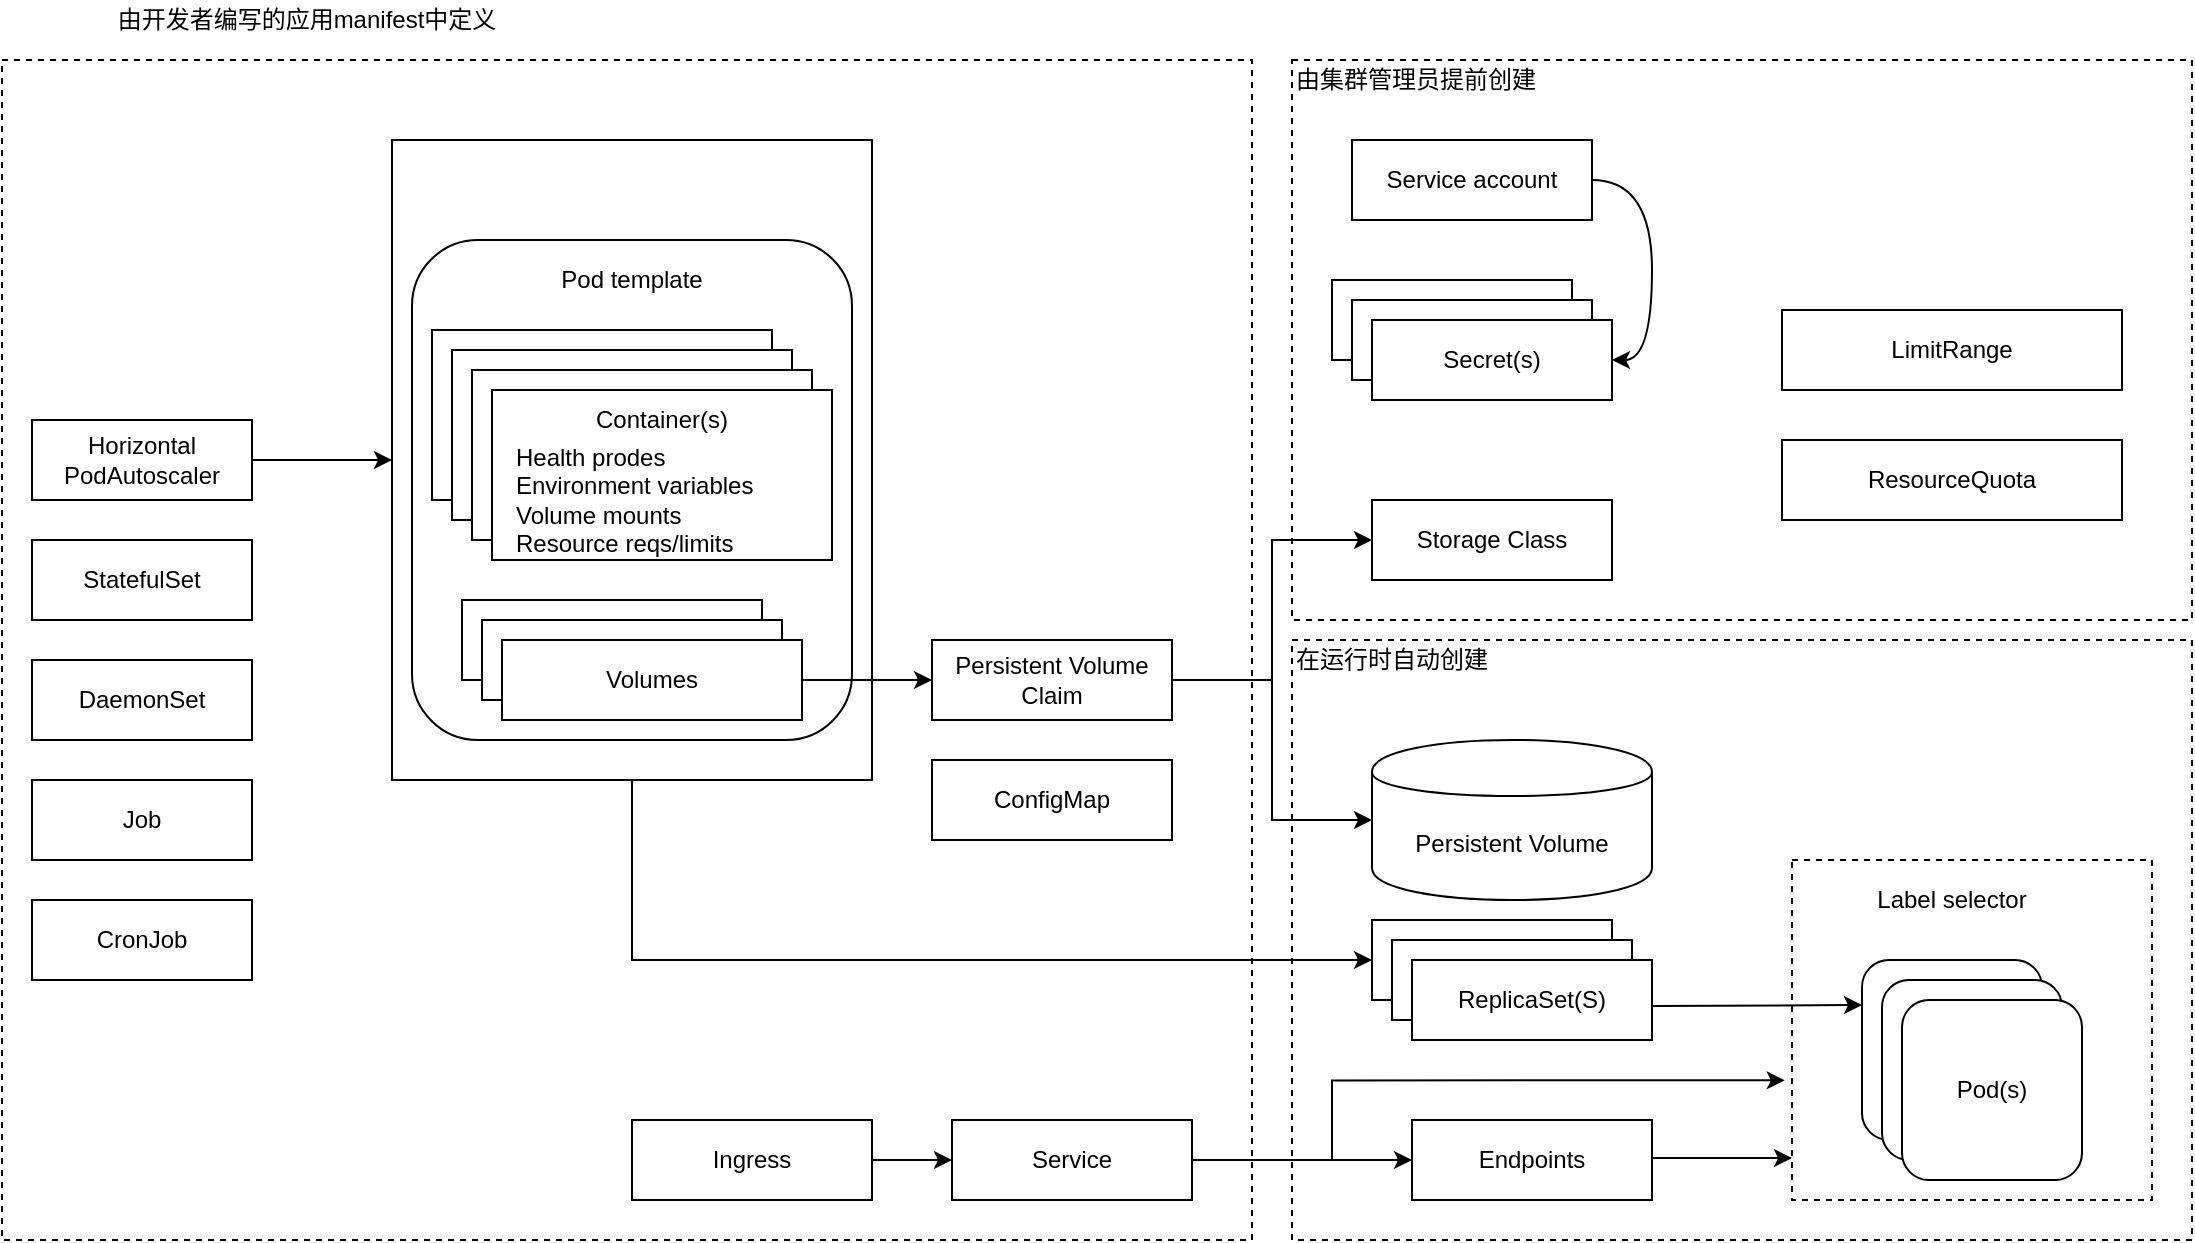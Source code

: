 <mxfile version="12.6.5" type="device"><diagram id="GycBL6iJrtfOn8SYtZlq" name="Page-1"><mxGraphModel dx="1038" dy="3907" grid="1" gridSize="10" guides="1" tooltips="1" connect="1" arrows="1" fold="1" page="1" pageScale="1" pageWidth="2339" pageHeight="3300" math="0" shadow="0"><root><mxCell id="0"/><mxCell id="1" parent="0"/><mxCell id="B5Xn-k9CPQei8lkhTBIy-53" value="" style="rounded=0;whiteSpace=wrap;html=1;align=left;dashed=1;" vertex="1" parent="1"><mxGeometry x="720" y="-110" width="450" height="280" as="geometry"/></mxCell><mxCell id="B5Xn-k9CPQei8lkhTBIy-31" value="" style="rounded=0;whiteSpace=wrap;html=1;align=left;dashed=1;" vertex="1" parent="1"><mxGeometry x="720" y="180" width="450" height="300" as="geometry"/></mxCell><mxCell id="B5Xn-k9CPQei8lkhTBIy-24" value="" style="rounded=0;whiteSpace=wrap;html=1;align=left;dashed=1;" vertex="1" parent="1"><mxGeometry x="75" y="-110" width="625" height="590" as="geometry"/></mxCell><mxCell id="B5Xn-k9CPQei8lkhTBIy-22" style="edgeStyle=orthogonalEdgeStyle;rounded=0;orthogonalLoop=1;jettySize=auto;html=1;entryX=0;entryY=0.5;entryDx=0;entryDy=0;" edge="1" parent="1" source="B5Xn-k9CPQei8lkhTBIy-1" target="B5Xn-k9CPQei8lkhTBIy-6"><mxGeometry relative="1" as="geometry"/></mxCell><mxCell id="B5Xn-k9CPQei8lkhTBIy-1" value="Horizontal PodAutoscaler" style="rounded=0;whiteSpace=wrap;html=1;" vertex="1" parent="1"><mxGeometry x="90" y="70" width="110" height="40" as="geometry"/></mxCell><mxCell id="B5Xn-k9CPQei8lkhTBIy-2" value="StatefulSet" style="rounded=0;whiteSpace=wrap;html=1;" vertex="1" parent="1"><mxGeometry x="90" y="130" width="110" height="40" as="geometry"/></mxCell><mxCell id="B5Xn-k9CPQei8lkhTBIy-3" value="DaemonSet" style="rounded=0;whiteSpace=wrap;html=1;" vertex="1" parent="1"><mxGeometry x="90" y="190" width="110" height="40" as="geometry"/></mxCell><mxCell id="B5Xn-k9CPQei8lkhTBIy-4" value="Job" style="rounded=0;whiteSpace=wrap;html=1;" vertex="1" parent="1"><mxGeometry x="90" y="250" width="110" height="40" as="geometry"/></mxCell><mxCell id="B5Xn-k9CPQei8lkhTBIy-5" value="CronJob" style="rounded=0;whiteSpace=wrap;html=1;" vertex="1" parent="1"><mxGeometry x="90" y="310" width="110" height="40" as="geometry"/></mxCell><mxCell id="B5Xn-k9CPQei8lkhTBIy-47" style="edgeStyle=orthogonalEdgeStyle;rounded=0;orthogonalLoop=1;jettySize=auto;html=1;entryX=0;entryY=0.5;entryDx=0;entryDy=0;" edge="1" parent="1" source="B5Xn-k9CPQei8lkhTBIy-6" target="B5Xn-k9CPQei8lkhTBIy-33"><mxGeometry relative="1" as="geometry"><Array as="points"><mxPoint x="390" y="340"/></Array></mxGeometry></mxCell><mxCell id="B5Xn-k9CPQei8lkhTBIy-6" value="" style="rounded=0;whiteSpace=wrap;html=1;" vertex="1" parent="1"><mxGeometry x="270" y="-70" width="240" height="320" as="geometry"/></mxCell><mxCell id="B5Xn-k9CPQei8lkhTBIy-7" value="" style="rounded=1;whiteSpace=wrap;html=1;" vertex="1" parent="1"><mxGeometry x="280" y="-20" width="220" height="250" as="geometry"/></mxCell><mxCell id="B5Xn-k9CPQei8lkhTBIy-8" value="Pod template" style="text;html=1;strokeColor=none;fillColor=none;align=center;verticalAlign=middle;whiteSpace=wrap;rounded=0;" vertex="1" parent="1"><mxGeometry x="340" y="-10" width="100" height="20" as="geometry"/></mxCell><mxCell id="B5Xn-k9CPQei8lkhTBIy-9" value="" style="rounded=0;whiteSpace=wrap;html=1;" vertex="1" parent="1"><mxGeometry x="290" y="25" width="170" height="85" as="geometry"/></mxCell><mxCell id="B5Xn-k9CPQei8lkhTBIy-13" value="" style="rounded=0;whiteSpace=wrap;html=1;" vertex="1" parent="1"><mxGeometry x="300" y="35" width="170" height="85" as="geometry"/></mxCell><mxCell id="B5Xn-k9CPQei8lkhTBIy-14" value="" style="rounded=0;whiteSpace=wrap;html=1;" vertex="1" parent="1"><mxGeometry x="310" y="45" width="170" height="85" as="geometry"/></mxCell><mxCell id="B5Xn-k9CPQei8lkhTBIy-16" value="" style="rounded=0;whiteSpace=wrap;html=1;" vertex="1" parent="1"><mxGeometry x="320" y="55" width="170" height="85" as="geometry"/></mxCell><mxCell id="B5Xn-k9CPQei8lkhTBIy-17" value="Container(s)" style="text;html=1;strokeColor=none;fillColor=none;align=center;verticalAlign=middle;whiteSpace=wrap;rounded=0;" vertex="1" parent="1"><mxGeometry x="355" y="60" width="100" height="20" as="geometry"/></mxCell><mxCell id="B5Xn-k9CPQei8lkhTBIy-18" value="Health prodes&lt;br&gt;Environment variables&lt;br&gt;Volume mounts&lt;br&gt;Resource reqs/limits" style="text;html=1;strokeColor=none;fillColor=none;align=left;verticalAlign=middle;whiteSpace=wrap;rounded=0;" vertex="1" parent="1"><mxGeometry x="330" y="80" width="170" height="60" as="geometry"/></mxCell><mxCell id="B5Xn-k9CPQei8lkhTBIy-19" value="" style="rounded=0;whiteSpace=wrap;html=1;align=left;" vertex="1" parent="1"><mxGeometry x="305" y="160" width="150" height="40" as="geometry"/></mxCell><mxCell id="B5Xn-k9CPQei8lkhTBIy-20" value="" style="rounded=0;whiteSpace=wrap;html=1;align=left;" vertex="1" parent="1"><mxGeometry x="315" y="170" width="150" height="40" as="geometry"/></mxCell><mxCell id="B5Xn-k9CPQei8lkhTBIy-27" style="edgeStyle=orthogonalEdgeStyle;rounded=0;orthogonalLoop=1;jettySize=auto;html=1;entryX=0;entryY=0.5;entryDx=0;entryDy=0;" edge="1" parent="1" source="B5Xn-k9CPQei8lkhTBIy-21" target="B5Xn-k9CPQei8lkhTBIy-25"><mxGeometry relative="1" as="geometry"/></mxCell><mxCell id="B5Xn-k9CPQei8lkhTBIy-21" value="Volumes" style="rounded=0;whiteSpace=wrap;html=1;align=center;" vertex="1" parent="1"><mxGeometry x="325" y="180" width="150" height="40" as="geometry"/></mxCell><mxCell id="B5Xn-k9CPQei8lkhTBIy-23" value="由开发者编写的应用manifest中定义" style="text;html=1;strokeColor=none;fillColor=none;align=center;verticalAlign=middle;whiteSpace=wrap;rounded=0;" vertex="1" parent="1"><mxGeometry x="125" y="-140" width="205" height="20" as="geometry"/></mxCell><mxCell id="B5Xn-k9CPQei8lkhTBIy-50" style="edgeStyle=orthogonalEdgeStyle;rounded=0;orthogonalLoop=1;jettySize=auto;html=1;entryX=0;entryY=0.5;entryDx=0;entryDy=0;" edge="1" parent="1" source="B5Xn-k9CPQei8lkhTBIy-25" target="B5Xn-k9CPQei8lkhTBIy-48"><mxGeometry relative="1" as="geometry"/></mxCell><mxCell id="B5Xn-k9CPQei8lkhTBIy-52" style="edgeStyle=orthogonalEdgeStyle;rounded=0;orthogonalLoop=1;jettySize=auto;html=1;entryX=0;entryY=0.5;entryDx=0;entryDy=0;" edge="1" parent="1" source="B5Xn-k9CPQei8lkhTBIy-25" target="B5Xn-k9CPQei8lkhTBIy-51"><mxGeometry relative="1" as="geometry"/></mxCell><mxCell id="B5Xn-k9CPQei8lkhTBIy-25" value="Persistent Volume Claim" style="rounded=0;whiteSpace=wrap;html=1;align=center;" vertex="1" parent="1"><mxGeometry x="540" y="180" width="120" height="40" as="geometry"/></mxCell><mxCell id="B5Xn-k9CPQei8lkhTBIy-26" value="ConfigMap" style="rounded=0;whiteSpace=wrap;html=1;align=center;" vertex="1" parent="1"><mxGeometry x="540" y="240" width="120" height="40" as="geometry"/></mxCell><mxCell id="B5Xn-k9CPQei8lkhTBIy-30" style="edgeStyle=orthogonalEdgeStyle;rounded=0;orthogonalLoop=1;jettySize=auto;html=1;" edge="1" parent="1" source="B5Xn-k9CPQei8lkhTBIy-28" target="B5Xn-k9CPQei8lkhTBIy-29"><mxGeometry relative="1" as="geometry"/></mxCell><mxCell id="B5Xn-k9CPQei8lkhTBIy-28" value="Ingress" style="rounded=0;whiteSpace=wrap;html=1;align=center;" vertex="1" parent="1"><mxGeometry x="390" y="420" width="120" height="40" as="geometry"/></mxCell><mxCell id="B5Xn-k9CPQei8lkhTBIy-36" style="edgeStyle=orthogonalEdgeStyle;rounded=0;orthogonalLoop=1;jettySize=auto;html=1;" edge="1" parent="1" source="B5Xn-k9CPQei8lkhTBIy-29" target="B5Xn-k9CPQei8lkhTBIy-32"><mxGeometry relative="1" as="geometry"/></mxCell><mxCell id="B5Xn-k9CPQei8lkhTBIy-44" style="edgeStyle=orthogonalEdgeStyle;rounded=0;orthogonalLoop=1;jettySize=auto;html=1;entryX=-0.02;entryY=0.648;entryDx=0;entryDy=0;entryPerimeter=0;" edge="1" parent="1" source="B5Xn-k9CPQei8lkhTBIy-29" target="B5Xn-k9CPQei8lkhTBIy-37"><mxGeometry relative="1" as="geometry"><Array as="points"><mxPoint x="740" y="440"/><mxPoint x="740" y="400"/></Array></mxGeometry></mxCell><mxCell id="B5Xn-k9CPQei8lkhTBIy-29" value="Service" style="rounded=0;whiteSpace=wrap;html=1;align=center;" vertex="1" parent="1"><mxGeometry x="550" y="420" width="120" height="40" as="geometry"/></mxCell><mxCell id="B5Xn-k9CPQei8lkhTBIy-32" value="Endpoints" style="rounded=0;whiteSpace=wrap;html=1;align=center;" vertex="1" parent="1"><mxGeometry x="780" y="420" width="120" height="40" as="geometry"/></mxCell><mxCell id="B5Xn-k9CPQei8lkhTBIy-33" value="Endpoints" style="rounded=0;whiteSpace=wrap;html=1;align=center;" vertex="1" parent="1"><mxGeometry x="760" y="320" width="120" height="40" as="geometry"/></mxCell><mxCell id="B5Xn-k9CPQei8lkhTBIy-34" value="Endpoints" style="rounded=0;whiteSpace=wrap;html=1;align=center;" vertex="1" parent="1"><mxGeometry x="770" y="330" width="120" height="40" as="geometry"/></mxCell><mxCell id="B5Xn-k9CPQei8lkhTBIy-35" value="ReplicaSet(S)" style="rounded=0;whiteSpace=wrap;html=1;align=center;" vertex="1" parent="1"><mxGeometry x="780" y="340" width="120" height="40" as="geometry"/></mxCell><mxCell id="B5Xn-k9CPQei8lkhTBIy-37" value="" style="rounded=0;whiteSpace=wrap;html=1;align=center;dashed=1;" vertex="1" parent="1"><mxGeometry x="970" y="290" width="180" height="170" as="geometry"/></mxCell><mxCell id="B5Xn-k9CPQei8lkhTBIy-38" value="" style="rounded=1;whiteSpace=wrap;html=1;align=left;" vertex="1" parent="1"><mxGeometry x="1005" y="340" width="90" height="90" as="geometry"/></mxCell><mxCell id="B5Xn-k9CPQei8lkhTBIy-39" value="" style="rounded=1;whiteSpace=wrap;html=1;align=left;" vertex="1" parent="1"><mxGeometry x="1015" y="350" width="90" height="90" as="geometry"/></mxCell><mxCell id="B5Xn-k9CPQei8lkhTBIy-40" value="Pod(s)" style="rounded=1;whiteSpace=wrap;html=1;align=center;" vertex="1" parent="1"><mxGeometry x="1025" y="360" width="90" height="90" as="geometry"/></mxCell><mxCell id="B5Xn-k9CPQei8lkhTBIy-41" value="Label selector" style="text;html=1;strokeColor=none;fillColor=none;align=center;verticalAlign=middle;whiteSpace=wrap;rounded=0;" vertex="1" parent="1"><mxGeometry x="1005" y="300" width="90" height="20" as="geometry"/></mxCell><mxCell id="B5Xn-k9CPQei8lkhTBIy-43" value="" style="endArrow=classic;html=1;" edge="1" parent="1"><mxGeometry width="50" height="50" relative="1" as="geometry"><mxPoint x="900" y="439" as="sourcePoint"/><mxPoint x="970" y="439" as="targetPoint"/></mxGeometry></mxCell><mxCell id="B5Xn-k9CPQei8lkhTBIy-46" value="" style="endArrow=classic;html=1;entryX=0;entryY=0.25;entryDx=0;entryDy=0;" edge="1" parent="1" target="B5Xn-k9CPQei8lkhTBIy-38"><mxGeometry width="50" height="50" relative="1" as="geometry"><mxPoint x="900" y="363" as="sourcePoint"/><mxPoint x="1030" y="359" as="targetPoint"/></mxGeometry></mxCell><mxCell id="B5Xn-k9CPQei8lkhTBIy-48" value="Persistent Volume" style="shape=cylinder;whiteSpace=wrap;html=1;boundedLbl=1;backgroundOutline=1;align=center;" vertex="1" parent="1"><mxGeometry x="760" y="230" width="140" height="80" as="geometry"/></mxCell><mxCell id="B5Xn-k9CPQei8lkhTBIy-49" value="在运行时自动创建" style="text;html=1;strokeColor=none;fillColor=none;align=left;verticalAlign=middle;whiteSpace=wrap;rounded=0;" vertex="1" parent="1"><mxGeometry x="720" y="180" width="140" height="20" as="geometry"/></mxCell><mxCell id="B5Xn-k9CPQei8lkhTBIy-51" value="Storage Class" style="rounded=0;whiteSpace=wrap;html=1;align=center;" vertex="1" parent="1"><mxGeometry x="760" y="110" width="120" height="40" as="geometry"/></mxCell><mxCell id="B5Xn-k9CPQei8lkhTBIy-54" value="Storage Class" style="rounded=0;whiteSpace=wrap;html=1;align=center;" vertex="1" parent="1"><mxGeometry x="740" width="120" height="40" as="geometry"/></mxCell><mxCell id="B5Xn-k9CPQei8lkhTBIy-55" value="Storage Class" style="rounded=0;whiteSpace=wrap;html=1;align=center;" vertex="1" parent="1"><mxGeometry x="750" y="10" width="120" height="40" as="geometry"/></mxCell><mxCell id="B5Xn-k9CPQei8lkhTBIy-56" value="Secret(s)" style="rounded=0;whiteSpace=wrap;html=1;align=center;" vertex="1" parent="1"><mxGeometry x="760" y="20" width="120" height="40" as="geometry"/></mxCell><mxCell id="B5Xn-k9CPQei8lkhTBIy-61" style="edgeStyle=orthogonalEdgeStyle;orthogonalLoop=1;jettySize=auto;html=1;entryX=1;entryY=0.5;entryDx=0;entryDy=0;curved=1;" edge="1" parent="1" source="B5Xn-k9CPQei8lkhTBIy-57" target="B5Xn-k9CPQei8lkhTBIy-56"><mxGeometry relative="1" as="geometry"><Array as="points"><mxPoint x="900" y="-50"/><mxPoint x="900" y="40"/></Array></mxGeometry></mxCell><mxCell id="B5Xn-k9CPQei8lkhTBIy-57" value="Service account" style="rounded=0;whiteSpace=wrap;html=1;align=center;" vertex="1" parent="1"><mxGeometry x="750" y="-70" width="120" height="40" as="geometry"/></mxCell><mxCell id="B5Xn-k9CPQei8lkhTBIy-60" value="由集群管理员提前创建" style="text;html=1;strokeColor=none;fillColor=none;align=left;verticalAlign=middle;whiteSpace=wrap;rounded=0;" vertex="1" parent="1"><mxGeometry x="720" y="-110" width="140" height="20" as="geometry"/></mxCell><mxCell id="B5Xn-k9CPQei8lkhTBIy-62" value="LimitRange" style="rounded=0;whiteSpace=wrap;html=1;align=center;" vertex="1" parent="1"><mxGeometry x="965" y="15" width="170" height="40" as="geometry"/></mxCell><mxCell id="B5Xn-k9CPQei8lkhTBIy-63" value="ResourceQuota" style="rounded=0;whiteSpace=wrap;html=1;align=center;" vertex="1" parent="1"><mxGeometry x="965" y="80" width="170" height="40" as="geometry"/></mxCell></root></mxGraphModel></diagram></mxfile>